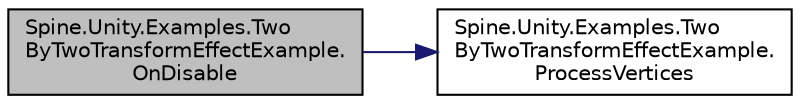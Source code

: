 digraph "Spine.Unity.Examples.TwoByTwoTransformEffectExample.OnDisable"
{
 // LATEX_PDF_SIZE
  edge [fontname="Helvetica",fontsize="10",labelfontname="Helvetica",labelfontsize="10"];
  node [fontname="Helvetica",fontsize="10",shape=record];
  rankdir="LR";
  Node1 [label="Spine.Unity.Examples.Two\lByTwoTransformEffectExample.\lOnDisable",height=0.2,width=0.4,color="black", fillcolor="grey75", style="filled", fontcolor="black",tooltip=" "];
  Node1 -> Node2 [color="midnightblue",fontsize="10",style="solid",fontname="Helvetica"];
  Node2 [label="Spine.Unity.Examples.Two\lByTwoTransformEffectExample.\lProcessVertices",height=0.2,width=0.4,color="black", fillcolor="white", style="filled",URL="$class_spine_1_1_unity_1_1_examples_1_1_two_by_two_transform_effect_example.html#a3d01db7639e347a0dcab380c1af1dde8",tooltip=" "];
}

